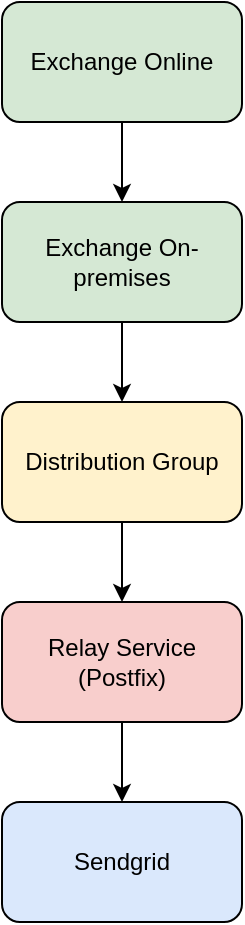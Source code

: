 <mxfile>
  <diagram name="Email System">
    <mxGraphModel dx="1000" dy="1000" grid="1" gridSize="10" guides="1" tooltips="1" connect="1" arrows="1" fold="1" page="1" pageScale="1" pageWidth="827" pageHeight="1169" math="0" shadow="0">
      <root>
        <mxCell id="0"/>
        <mxCell id="1" parent="0"/>
        
        <!-- Exchange Online -->
        <mxCell id="2" value="Exchange Online" style="rounded=1;whiteSpace=wrap;html=1;fillColor=#d5e8d4;" vertex="1" parent="1">
          <mxGeometry x="160" y="50" width="120" height="60" as="geometry"/>
        </mxCell>
        
        <!-- Exchange On-premises -->
        <mxCell id="3" value="Exchange On-premises" style="rounded=1;whiteSpace=wrap;html=1;fillColor=#d5e8d4;" vertex="1" parent="1">
          <mxGeometry x="160" y="150" width="120" height="60" as="geometry"/>
        </mxCell>
        
        <!-- Distribution Group -->
        <mxCell id="4" value="Distribution Group" style="rounded=1;whiteSpace=wrap;html=1;fillColor=#fff2cc;" vertex="1" parent="1">
          <mxGeometry x="160" y="250" width="120" height="60" as="geometry"/>
        </mxCell>
        
        <!-- Relay Service -->
        <mxCell id="5" value="Relay Service (Postfix)" style="rounded=1;whiteSpace=wrap;html=1;fillColor=#f8cecc;" vertex="1" parent="1">
          <mxGeometry x="160" y="350" width="120" height="60" as="geometry"/>
        </mxCell>
        
        <!-- Sendgrid -->
        <mxCell id="6" value="Sendgrid" style="rounded=1;whiteSpace=wrap;html=1;fillColor=#dae8fc;" vertex="1" parent="1">
          <mxGeometry x="160" y="450" width="120" height="60" as="geometry"/>
        </mxCell>
        
        <!-- Connections -->
        <mxCell id="7" style="edgeStyle=orthogonalEdgeStyle;rounded=0;orthogonalLoop=1;jettySize=auto;html=1;exitX=0.5;exitY=1;exitDx=0;exitDy=0;entryX=0.5;entryY=0;entryDx=0;entryDy=0;" edge="1" parent="1" source="2" target="3">
          <mxGeometry relative="1" as="geometry"/>
        </mxCell>
        
        <mxCell id="8" style="edgeStyle=orthogonalEdgeStyle;rounded=0;orthogonalLoop=1;jettySize=auto;html=1;exitX=0.5;exitY=1;exitDx=0;exitDy=0;entryX=0.5;entryY=0;entryDx=0;entryDy=0;" edge="1" parent="1" source="3" target="4">
          <mxGeometry relative="1" as="geometry"/>
        </mxCell>
        
        <mxCell id="9" style="edgeStyle=orthogonalEdgeStyle;rounded=0;orthogonalLoop=1;jettySize=auto;html=1;exitX=0.5;exitY=1;exitDx=0;exitDy=0;entryX=0.5;entryY=0;entryDx=0;entryDy=0;" edge="1" parent="1" source="4" target="5">
          <mxGeometry relative="1" as="geometry"/>
        </mxCell>
        
        <mxCell id="10" style="edgeStyle=orthogonalEdgeStyle;rounded=0;orthogonalLoop=1;jettySize=auto;html=1;exitX=0.5;exitY=1;exitDx=0;exitDy=0;entryX=0.5;entryY=0;entryDx=0;entryDy=0;" edge="1" parent="1" source="5" target="6">
          <mxGeometry relative="1" as="geometry"/>
        </mxCell>
        
      </root>
    </mxGraphModel>
  </diagram>
</mxfile>
